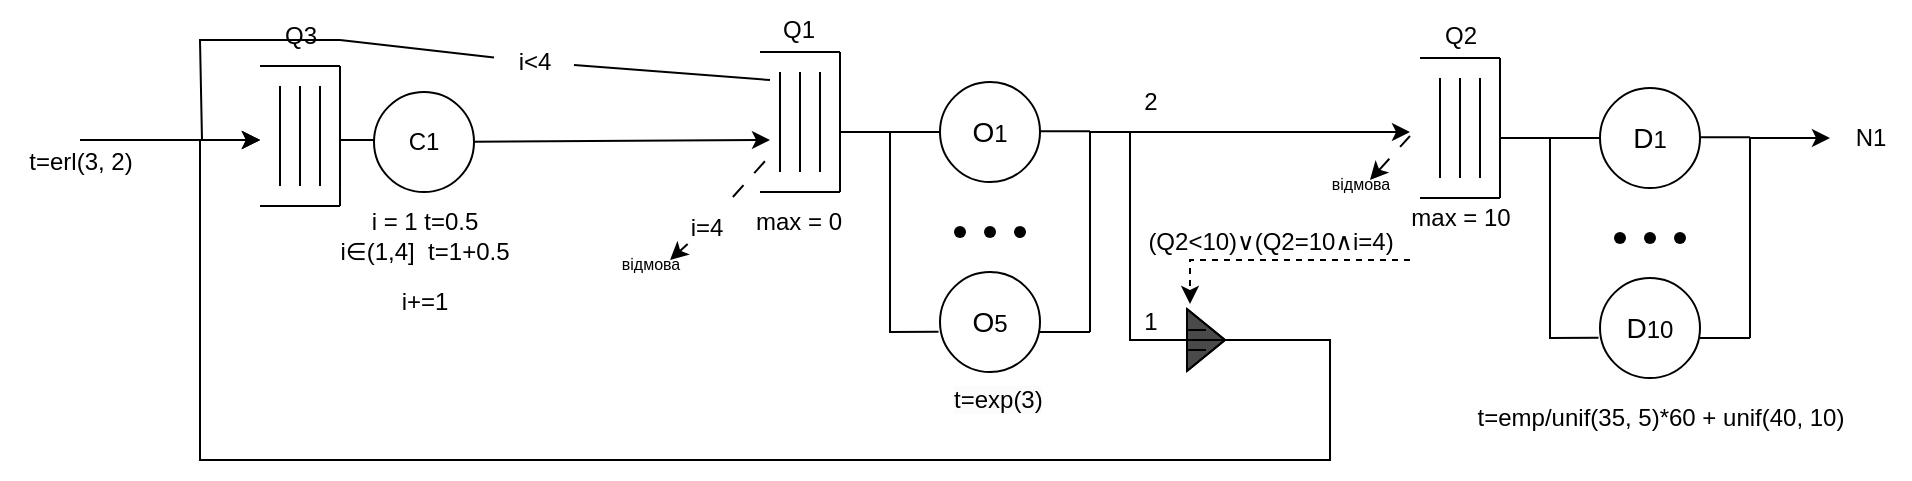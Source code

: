 <mxfile version="25.0.1">
  <diagram name="Page-1" id="ULaRkhMxWp2yV_usfq_J">
    <mxGraphModel dx="912" dy="-1760" grid="1" gridSize="10" guides="1" tooltips="1" connect="1" arrows="1" fold="1" page="1" pageScale="1" pageWidth="827" pageHeight="1169" math="0" shadow="0">
      <root>
        <mxCell id="0" />
        <mxCell id="1" parent="0" />
        <mxCell id="BLsJ6KAruF-YCEGzuVYO-10" value="t=erl(3, 2)" style="text;html=1;align=center;verticalAlign=middle;resizable=0;points=[];autosize=1;strokeColor=none;fillColor=none;" vertex="1" parent="1">
          <mxGeometry x="40" y="2736" width="80" height="30" as="geometry" />
        </mxCell>
        <mxCell id="BLsJ6KAruF-YCEGzuVYO-11" value="" style="group" vertex="1" connectable="0" parent="1">
          <mxGeometry x="420.0" y="2696" width="40" height="70" as="geometry" />
        </mxCell>
        <mxCell id="BLsJ6KAruF-YCEGzuVYO-12" value="" style="endArrow=none;html=1;rounded=0;strokeWidth=1;" edge="1" parent="BLsJ6KAruF-YCEGzuVYO-11">
          <mxGeometry width="50" height="50" relative="1" as="geometry">
            <mxPoint x="40" y="70" as="sourcePoint" />
            <mxPoint x="40" as="targetPoint" />
          </mxGeometry>
        </mxCell>
        <mxCell id="BLsJ6KAruF-YCEGzuVYO-13" value="" style="endArrow=none;html=1;rounded=0;" edge="1" parent="BLsJ6KAruF-YCEGzuVYO-11">
          <mxGeometry width="50" height="50" relative="1" as="geometry">
            <mxPoint as="sourcePoint" />
            <mxPoint x="40" as="targetPoint" />
          </mxGeometry>
        </mxCell>
        <mxCell id="BLsJ6KAruF-YCEGzuVYO-14" value="" style="endArrow=none;html=1;rounded=0;" edge="1" parent="BLsJ6KAruF-YCEGzuVYO-11">
          <mxGeometry width="50" height="50" relative="1" as="geometry">
            <mxPoint y="70" as="sourcePoint" />
            <mxPoint x="40" y="70" as="targetPoint" />
          </mxGeometry>
        </mxCell>
        <mxCell id="BLsJ6KAruF-YCEGzuVYO-15" value="" style="endArrow=none;html=1;rounded=0;strokeWidth=1;" edge="1" parent="BLsJ6KAruF-YCEGzuVYO-11">
          <mxGeometry width="50" height="50" relative="1" as="geometry">
            <mxPoint x="10" y="60" as="sourcePoint" />
            <mxPoint x="10" y="10" as="targetPoint" />
          </mxGeometry>
        </mxCell>
        <mxCell id="BLsJ6KAruF-YCEGzuVYO-16" value="" style="endArrow=none;html=1;rounded=0;strokeWidth=1;" edge="1" parent="BLsJ6KAruF-YCEGzuVYO-11">
          <mxGeometry width="50" height="50" relative="1" as="geometry">
            <mxPoint x="20" y="60" as="sourcePoint" />
            <mxPoint x="20" y="10" as="targetPoint" />
          </mxGeometry>
        </mxCell>
        <mxCell id="BLsJ6KAruF-YCEGzuVYO-17" value="" style="endArrow=none;html=1;rounded=0;strokeWidth=1;" edge="1" parent="BLsJ6KAruF-YCEGzuVYO-11">
          <mxGeometry width="50" height="50" relative="1" as="geometry">
            <mxPoint x="30" y="60" as="sourcePoint" />
            <mxPoint x="30" y="10" as="targetPoint" />
          </mxGeometry>
        </mxCell>
        <mxCell id="BLsJ6KAruF-YCEGzuVYO-18" value="&lt;font style=&quot;font-size: 14px;&quot;&gt;O&lt;/font&gt;1" style="ellipse;whiteSpace=wrap;html=1;aspect=fixed;" vertex="1" parent="1">
          <mxGeometry x="510" y="2711" width="50" height="50" as="geometry" />
        </mxCell>
        <mxCell id="BLsJ6KAruF-YCEGzuVYO-19" value="&lt;font style=&quot;font-size: 14px;&quot;&gt;O&lt;/font&gt;5" style="ellipse;whiteSpace=wrap;html=1;aspect=fixed;" vertex="1" parent="1">
          <mxGeometry x="510" y="2806" width="50" height="50" as="geometry" />
        </mxCell>
        <mxCell id="BLsJ6KAruF-YCEGzuVYO-20" value="" style="endArrow=none;html=1;rounded=0;exitX=0;exitY=0.5;exitDx=0;exitDy=0;" edge="1" parent="1" source="BLsJ6KAruF-YCEGzuVYO-18">
          <mxGeometry width="50" height="50" relative="1" as="geometry">
            <mxPoint x="510" y="2666" as="sourcePoint" />
            <mxPoint x="460" y="2736" as="targetPoint" />
            <Array as="points">
              <mxPoint x="485" y="2736" />
            </Array>
          </mxGeometry>
        </mxCell>
        <mxCell id="BLsJ6KAruF-YCEGzuVYO-21" value="" style="endArrow=none;html=1;rounded=0;entryX=-0.015;entryY=0.598;entryDx=0;entryDy=0;entryPerimeter=0;" edge="1" parent="1" target="BLsJ6KAruF-YCEGzuVYO-19">
          <mxGeometry width="50" height="50" relative="1" as="geometry">
            <mxPoint x="485" y="2736" as="sourcePoint" />
            <mxPoint x="530" y="2726" as="targetPoint" />
            <Array as="points">
              <mxPoint x="485" y="2836" />
            </Array>
          </mxGeometry>
        </mxCell>
        <mxCell id="BLsJ6KAruF-YCEGzuVYO-22" value="" style="endArrow=none;html=1;rounded=0;" edge="1" parent="1">
          <mxGeometry width="50" height="50" relative="1" as="geometry">
            <mxPoint x="585" y="2836" as="sourcePoint" />
            <mxPoint x="585" y="2736" as="targetPoint" />
          </mxGeometry>
        </mxCell>
        <mxCell id="BLsJ6KAruF-YCEGzuVYO-23" value="" style="endArrow=none;html=1;rounded=0;exitX=1;exitY=0.5;exitDx=0;exitDy=0;" edge="1" parent="1">
          <mxGeometry width="50" height="50" relative="1" as="geometry">
            <mxPoint x="560" y="2735.65" as="sourcePoint" />
            <mxPoint x="585" y="2735.65" as="targetPoint" />
          </mxGeometry>
        </mxCell>
        <mxCell id="BLsJ6KAruF-YCEGzuVYO-24" value="" style="endArrow=none;html=1;rounded=0;exitX=1;exitY=0.5;exitDx=0;exitDy=0;" edge="1" parent="1">
          <mxGeometry width="50" height="50" relative="1" as="geometry">
            <mxPoint x="560" y="2836" as="sourcePoint" />
            <mxPoint x="585" y="2836" as="targetPoint" />
          </mxGeometry>
        </mxCell>
        <mxCell id="BLsJ6KAruF-YCEGzuVYO-25" value="" style="endArrow=none;html=1;rounded=0;endFill=0;startArrow=none;startFill=0;" edge="1" parent="1">
          <mxGeometry width="50" height="50" relative="1" as="geometry">
            <mxPoint x="227" y="2740" as="sourcePoint" />
            <mxPoint x="210" y="2740" as="targetPoint" />
          </mxGeometry>
        </mxCell>
        <mxCell id="BLsJ6KAruF-YCEGzuVYO-26" value="" style="group" vertex="1" connectable="0" parent="1">
          <mxGeometry x="510" y="2776" width="50" height="20" as="geometry" />
        </mxCell>
        <mxCell id="BLsJ6KAruF-YCEGzuVYO-27" value="" style="shape=waypoint;sketch=0;size=6;pointerEvents=1;points=[];fillColor=none;resizable=0;rotatable=0;perimeter=centerPerimeter;snapToPoint=1;" vertex="1" parent="BLsJ6KAruF-YCEGzuVYO-26">
          <mxGeometry x="15" width="20" height="20" as="geometry" />
        </mxCell>
        <mxCell id="BLsJ6KAruF-YCEGzuVYO-28" value="" style="shape=waypoint;sketch=0;size=6;pointerEvents=1;points=[];fillColor=none;resizable=0;rotatable=0;perimeter=centerPerimeter;snapToPoint=1;" vertex="1" parent="BLsJ6KAruF-YCEGzuVYO-26">
          <mxGeometry width="20" height="20" as="geometry" />
        </mxCell>
        <mxCell id="BLsJ6KAruF-YCEGzuVYO-29" value="" style="shape=waypoint;sketch=0;size=6;pointerEvents=1;points=[];fillColor=none;resizable=0;rotatable=0;perimeter=centerPerimeter;snapToPoint=1;" vertex="1" parent="BLsJ6KAruF-YCEGzuVYO-26">
          <mxGeometry x="30" width="20" height="20" as="geometry" />
        </mxCell>
        <mxCell id="BLsJ6KAruF-YCEGzuVYO-30" value="&lt;span style=&quot;font-family: Helvetica; font-size: 12px; font-style: normal; font-variant-ligatures: normal; font-variant-caps: normal; font-weight: 400; letter-spacing: normal; orphans: 2; text-align: center; text-indent: 0px; text-transform: none; widows: 2; word-spacing: 0px; -webkit-text-stroke-width: 0px; white-space: normal; background-color: rgb(251, 251, 251); text-decoration-thickness: initial; text-decoration-style: initial; text-decoration-color: initial; float: none; display: inline !important; color: rgb(0, 0, 0);&quot;&gt;t=exp(3)&lt;/span&gt;" style="text;whiteSpace=wrap;html=1;" vertex="1" parent="1">
          <mxGeometry x="515" y="2856" width="100" height="40" as="geometry" />
        </mxCell>
        <mxCell id="BLsJ6KAruF-YCEGzuVYO-31" value="&lt;div&gt;&lt;br&gt;&lt;/div&gt;i = 1 t=0.5&lt;div&gt;i∈(1,4]&amp;nbsp;&amp;nbsp;&lt;span style=&quot;background-color: initial;&quot;&gt;t=1+0.5&lt;/span&gt;&lt;/div&gt;" style="text;html=1;align=center;verticalAlign=middle;resizable=0;points=[];autosize=1;strokeColor=none;fillColor=none;" vertex="1" parent="1">
          <mxGeometry x="202" y="2751" width="100" height="60" as="geometry" />
        </mxCell>
        <mxCell id="BLsJ6KAruF-YCEGzuVYO-32" value="" style="endArrow=classic;html=1;rounded=0;dashed=1;" edge="1" parent="1">
          <mxGeometry width="50" height="50" relative="1" as="geometry">
            <mxPoint x="745" y="2800" as="sourcePoint" />
            <mxPoint x="635" y="2822" as="targetPoint" />
            <Array as="points">
              <mxPoint x="635" y="2800" />
            </Array>
          </mxGeometry>
        </mxCell>
        <mxCell id="BLsJ6KAruF-YCEGzuVYO-33" value="" style="shape=flexArrow;endArrow=classic;html=1;rounded=0;fillColor=#4A4A4A;" edge="1" parent="1">
          <mxGeometry width="50" height="50" relative="1" as="geometry">
            <mxPoint x="633" y="2840" as="sourcePoint" />
            <mxPoint x="653" y="2840" as="targetPoint" />
            <Array as="points">
              <mxPoint x="643" y="2840" />
            </Array>
          </mxGeometry>
        </mxCell>
        <mxCell id="BLsJ6KAruF-YCEGzuVYO-34" value="" style="endArrow=classic;html=1;rounded=0;endFill=1;startArrow=classic;startFill=1;" edge="1" parent="1">
          <mxGeometry width="50" height="50" relative="1" as="geometry">
            <mxPoint x="745" y="2736" as="sourcePoint" />
            <mxPoint x="170" y="2740" as="targetPoint" />
            <Array as="points">
              <mxPoint x="585" y="2736" />
              <mxPoint x="605" y="2736" />
              <mxPoint x="605" y="2840" />
              <mxPoint x="705" y="2840" />
              <mxPoint x="705" y="2900" />
              <mxPoint x="465" y="2900" />
              <mxPoint x="140" y="2900" />
              <mxPoint x="140" y="2740" />
            </Array>
          </mxGeometry>
        </mxCell>
        <mxCell id="BLsJ6KAruF-YCEGzuVYO-35" value="&lt;font style=&quot;font-size: 8px;&quot;&gt;відмова&lt;/font&gt;" style="text;html=1;align=center;verticalAlign=middle;resizable=0;points=[];autosize=1;strokeColor=none;fillColor=none;" vertex="1" parent="1">
          <mxGeometry x="340" y="2786" width="50" height="30" as="geometry" />
        </mxCell>
        <mxCell id="BLsJ6KAruF-YCEGzuVYO-36" value="&lt;div&gt;(Q2&amp;lt;10)∨(Q2=10∧i=4)&lt;/div&gt;" style="text;html=1;align=center;verticalAlign=middle;resizable=0;points=[];autosize=1;strokeColor=none;fillColor=none;" vertex="1" parent="1">
          <mxGeometry x="605" y="2776" width="140" height="30" as="geometry" />
        </mxCell>
        <mxCell id="BLsJ6KAruF-YCEGzuVYO-37" value="1" style="text;html=1;align=center;verticalAlign=middle;resizable=0;points=[];autosize=1;strokeColor=none;fillColor=none;" vertex="1" parent="1">
          <mxGeometry x="600" y="2816" width="30" height="30" as="geometry" />
        </mxCell>
        <mxCell id="BLsJ6KAruF-YCEGzuVYO-38" value="Q1" style="text;html=1;align=center;verticalAlign=middle;resizable=0;points=[];autosize=1;strokeColor=none;fillColor=none;" vertex="1" parent="1">
          <mxGeometry x="419" y="2670" width="40" height="30" as="geometry" />
        </mxCell>
        <mxCell id="BLsJ6KAruF-YCEGzuVYO-39" value="2" style="text;html=1;align=center;verticalAlign=middle;resizable=0;points=[];autosize=1;strokeColor=none;fillColor=none;" vertex="1" parent="1">
          <mxGeometry x="600" y="2706" width="30" height="30" as="geometry" />
        </mxCell>
        <mxCell id="BLsJ6KAruF-YCEGzuVYO-40" value="" style="group" vertex="1" connectable="0" parent="1">
          <mxGeometry x="735" y="2673" width="260" height="221" as="geometry" />
        </mxCell>
        <mxCell id="BLsJ6KAruF-YCEGzuVYO-41" value="" style="group" vertex="1" connectable="0" parent="BLsJ6KAruF-YCEGzuVYO-40">
          <mxGeometry x="15.0" y="26" width="40" height="70" as="geometry" />
        </mxCell>
        <mxCell id="BLsJ6KAruF-YCEGzuVYO-42" value="" style="endArrow=none;html=1;rounded=0;strokeWidth=1;" edge="1" parent="BLsJ6KAruF-YCEGzuVYO-41">
          <mxGeometry width="50" height="50" relative="1" as="geometry">
            <mxPoint x="40" y="70" as="sourcePoint" />
            <mxPoint x="40" as="targetPoint" />
          </mxGeometry>
        </mxCell>
        <mxCell id="BLsJ6KAruF-YCEGzuVYO-43" value="" style="endArrow=none;html=1;rounded=0;" edge="1" parent="BLsJ6KAruF-YCEGzuVYO-41">
          <mxGeometry width="50" height="50" relative="1" as="geometry">
            <mxPoint as="sourcePoint" />
            <mxPoint x="40" as="targetPoint" />
          </mxGeometry>
        </mxCell>
        <mxCell id="BLsJ6KAruF-YCEGzuVYO-44" value="" style="endArrow=none;html=1;rounded=0;" edge="1" parent="BLsJ6KAruF-YCEGzuVYO-41">
          <mxGeometry width="50" height="50" relative="1" as="geometry">
            <mxPoint y="70" as="sourcePoint" />
            <mxPoint x="40" y="70" as="targetPoint" />
          </mxGeometry>
        </mxCell>
        <mxCell id="BLsJ6KAruF-YCEGzuVYO-45" value="" style="endArrow=none;html=1;rounded=0;strokeWidth=1;" edge="1" parent="BLsJ6KAruF-YCEGzuVYO-41">
          <mxGeometry width="50" height="50" relative="1" as="geometry">
            <mxPoint x="10" y="60" as="sourcePoint" />
            <mxPoint x="10" y="10" as="targetPoint" />
          </mxGeometry>
        </mxCell>
        <mxCell id="BLsJ6KAruF-YCEGzuVYO-46" value="" style="endArrow=none;html=1;rounded=0;strokeWidth=1;" edge="1" parent="BLsJ6KAruF-YCEGzuVYO-41">
          <mxGeometry width="50" height="50" relative="1" as="geometry">
            <mxPoint x="20" y="60" as="sourcePoint" />
            <mxPoint x="20" y="10" as="targetPoint" />
          </mxGeometry>
        </mxCell>
        <mxCell id="BLsJ6KAruF-YCEGzuVYO-47" value="" style="endArrow=none;html=1;rounded=0;strokeWidth=1;" edge="1" parent="BLsJ6KAruF-YCEGzuVYO-41">
          <mxGeometry width="50" height="50" relative="1" as="geometry">
            <mxPoint x="30" y="60" as="sourcePoint" />
            <mxPoint x="30" y="10" as="targetPoint" />
          </mxGeometry>
        </mxCell>
        <mxCell id="BLsJ6KAruF-YCEGzuVYO-48" value="" style="endArrow=none;html=1;rounded=0;strokeWidth=1;" edge="1" parent="BLsJ6KAruF-YCEGzuVYO-40">
          <mxGeometry width="50" height="50" relative="1" as="geometry">
            <mxPoint x="55.0" y="96" as="sourcePoint" />
            <mxPoint x="55.0" y="26" as="targetPoint" />
          </mxGeometry>
        </mxCell>
        <mxCell id="BLsJ6KAruF-YCEGzuVYO-49" value="" style="endArrow=none;html=1;rounded=0;strokeWidth=1;" edge="1" parent="BLsJ6KAruF-YCEGzuVYO-40">
          <mxGeometry width="50" height="50" relative="1" as="geometry">
            <mxPoint x="45.0" y="86" as="sourcePoint" />
            <mxPoint x="45.0" y="36" as="targetPoint" />
          </mxGeometry>
        </mxCell>
        <mxCell id="BLsJ6KAruF-YCEGzuVYO-50" value="&lt;span style=&quot;font-size: 14px;&quot;&gt;D&lt;/span&gt;1" style="ellipse;whiteSpace=wrap;html=1;aspect=fixed;" vertex="1" parent="BLsJ6KAruF-YCEGzuVYO-40">
          <mxGeometry x="105" y="41" width="50" height="50" as="geometry" />
        </mxCell>
        <mxCell id="BLsJ6KAruF-YCEGzuVYO-51" value="&lt;span style=&quot;font-size: 14px;&quot;&gt;D&lt;/span&gt;&lt;font&gt;10&lt;/font&gt;" style="ellipse;whiteSpace=wrap;html=1;aspect=fixed;" vertex="1" parent="BLsJ6KAruF-YCEGzuVYO-40">
          <mxGeometry x="105" y="136" width="50" height="50" as="geometry" />
        </mxCell>
        <mxCell id="BLsJ6KAruF-YCEGzuVYO-52" value="" style="endArrow=none;html=1;rounded=0;exitX=0;exitY=0.5;exitDx=0;exitDy=0;" edge="1" parent="BLsJ6KAruF-YCEGzuVYO-40" source="BLsJ6KAruF-YCEGzuVYO-50">
          <mxGeometry width="50" height="50" relative="1" as="geometry">
            <mxPoint x="105" y="-4" as="sourcePoint" />
            <mxPoint x="55" y="66" as="targetPoint" />
            <Array as="points">
              <mxPoint x="80" y="66" />
            </Array>
          </mxGeometry>
        </mxCell>
        <mxCell id="BLsJ6KAruF-YCEGzuVYO-53" value="" style="endArrow=none;html=1;rounded=0;entryX=-0.015;entryY=0.598;entryDx=0;entryDy=0;entryPerimeter=0;" edge="1" parent="BLsJ6KAruF-YCEGzuVYO-40" target="BLsJ6KAruF-YCEGzuVYO-51">
          <mxGeometry width="50" height="50" relative="1" as="geometry">
            <mxPoint x="80" y="66" as="sourcePoint" />
            <mxPoint x="125" y="56" as="targetPoint" />
            <Array as="points">
              <mxPoint x="80" y="166" />
            </Array>
          </mxGeometry>
        </mxCell>
        <mxCell id="BLsJ6KAruF-YCEGzuVYO-54" value="" style="endArrow=none;html=1;rounded=0;" edge="1" parent="BLsJ6KAruF-YCEGzuVYO-40">
          <mxGeometry width="50" height="50" relative="1" as="geometry">
            <mxPoint x="180" y="166" as="sourcePoint" />
            <mxPoint x="180" y="66" as="targetPoint" />
          </mxGeometry>
        </mxCell>
        <mxCell id="BLsJ6KAruF-YCEGzuVYO-55" value="" style="endArrow=none;html=1;rounded=0;exitX=1;exitY=0.5;exitDx=0;exitDy=0;" edge="1" parent="BLsJ6KAruF-YCEGzuVYO-40">
          <mxGeometry width="50" height="50" relative="1" as="geometry">
            <mxPoint x="155" y="65.65" as="sourcePoint" />
            <mxPoint x="180" y="65.65" as="targetPoint" />
          </mxGeometry>
        </mxCell>
        <mxCell id="BLsJ6KAruF-YCEGzuVYO-56" value="" style="endArrow=none;html=1;rounded=0;exitX=1;exitY=0.5;exitDx=0;exitDy=0;" edge="1" parent="BLsJ6KAruF-YCEGzuVYO-40">
          <mxGeometry width="50" height="50" relative="1" as="geometry">
            <mxPoint x="155" y="166" as="sourcePoint" />
            <mxPoint x="180" y="166" as="targetPoint" />
          </mxGeometry>
        </mxCell>
        <mxCell id="BLsJ6KAruF-YCEGzuVYO-57" value="" style="endArrow=none;html=1;rounded=0;endFill=0;startArrow=classic;startFill=1;" edge="1" parent="BLsJ6KAruF-YCEGzuVYO-40">
          <mxGeometry width="50" height="50" relative="1" as="geometry">
            <mxPoint x="220" y="66" as="sourcePoint" />
            <mxPoint x="180" y="66" as="targetPoint" />
          </mxGeometry>
        </mxCell>
        <mxCell id="BLsJ6KAruF-YCEGzuVYO-58" value="" style="group" vertex="1" connectable="0" parent="BLsJ6KAruF-YCEGzuVYO-40">
          <mxGeometry x="105" y="106" width="50" height="20" as="geometry" />
        </mxCell>
        <mxCell id="BLsJ6KAruF-YCEGzuVYO-59" value="" style="shape=waypoint;sketch=0;size=6;pointerEvents=1;points=[];fillColor=none;resizable=0;rotatable=0;perimeter=centerPerimeter;snapToPoint=1;" vertex="1" parent="BLsJ6KAruF-YCEGzuVYO-58">
          <mxGeometry x="15" width="20" height="20" as="geometry" />
        </mxCell>
        <mxCell id="BLsJ6KAruF-YCEGzuVYO-60" value="" style="shape=waypoint;sketch=0;size=6;pointerEvents=1;points=[];fillColor=none;resizable=0;rotatable=0;perimeter=centerPerimeter;snapToPoint=1;" vertex="1" parent="BLsJ6KAruF-YCEGzuVYO-58">
          <mxGeometry width="20" height="20" as="geometry" />
        </mxCell>
        <mxCell id="BLsJ6KAruF-YCEGzuVYO-61" value="" style="shape=waypoint;sketch=0;size=6;pointerEvents=1;points=[];fillColor=none;resizable=0;rotatable=0;perimeter=centerPerimeter;snapToPoint=1;" vertex="1" parent="BLsJ6KAruF-YCEGzuVYO-58">
          <mxGeometry x="30" width="20" height="20" as="geometry" />
        </mxCell>
        <mxCell id="BLsJ6KAruF-YCEGzuVYO-62" value="max = 10" style="text;html=1;align=center;verticalAlign=middle;resizable=0;points=[];autosize=1;strokeColor=none;fillColor=none;" vertex="1" parent="BLsJ6KAruF-YCEGzuVYO-40">
          <mxGeometry y="91" width="70" height="30" as="geometry" />
        </mxCell>
        <mxCell id="BLsJ6KAruF-YCEGzuVYO-63" value="Q2" style="text;html=1;align=center;verticalAlign=middle;resizable=0;points=[];autosize=1;strokeColor=none;fillColor=none;" vertex="1" parent="BLsJ6KAruF-YCEGzuVYO-40">
          <mxGeometry x="15" width="40" height="30" as="geometry" />
        </mxCell>
        <mxCell id="BLsJ6KAruF-YCEGzuVYO-64" value="t=emp/unif(35, 5)*60 + unif(40, 10)" style="text;html=1;align=center;verticalAlign=middle;resizable=0;points=[];autosize=1;strokeColor=none;fillColor=none;" vertex="1" parent="BLsJ6KAruF-YCEGzuVYO-40">
          <mxGeometry x="30" y="191" width="210" height="30" as="geometry" />
        </mxCell>
        <mxCell id="BLsJ6KAruF-YCEGzuVYO-65" value="N1" style="text;html=1;align=center;verticalAlign=middle;resizable=0;points=[];autosize=1;strokeColor=none;fillColor=none;" vertex="1" parent="BLsJ6KAruF-YCEGzuVYO-40">
          <mxGeometry x="220" y="51" width="40" height="30" as="geometry" />
        </mxCell>
        <mxCell id="BLsJ6KAruF-YCEGzuVYO-68" value="max = 0" style="text;html=1;align=center;verticalAlign=middle;resizable=0;points=[];autosize=1;strokeColor=none;fillColor=none;" vertex="1" parent="1">
          <mxGeometry x="404" y="2766" width="70" height="30" as="geometry" />
        </mxCell>
        <mxCell id="BLsJ6KAruF-YCEGzuVYO-69" value="" style="endArrow=none;html=1;rounded=0;startArrow=none;startFill=0;endFill=0;dashed=1;dashPattern=8 8;" edge="1" parent="1" source="BLsJ6KAruF-YCEGzuVYO-72">
          <mxGeometry width="50" height="50" relative="1" as="geometry">
            <mxPoint x="395" y="2830" as="sourcePoint" />
            <mxPoint x="423" y="2750" as="targetPoint" />
          </mxGeometry>
        </mxCell>
        <mxCell id="BLsJ6KAruF-YCEGzuVYO-70" value="" style="endArrow=classic;html=1;rounded=0;" edge="1" parent="1">
          <mxGeometry width="50" height="50" relative="1" as="geometry">
            <mxPoint x="210" y="2690" as="sourcePoint" />
            <mxPoint x="170" y="2740" as="targetPoint" />
            <Array as="points">
              <mxPoint x="140" y="2690" />
              <mxPoint x="141" y="2740" />
            </Array>
          </mxGeometry>
        </mxCell>
        <mxCell id="BLsJ6KAruF-YCEGzuVYO-71" value="" style="endArrow=none;html=1;rounded=0;startArrow=classic;startFill=1;endFill=0;dashed=1;dashPattern=8 8;" edge="1" parent="1">
          <mxGeometry width="50" height="50" relative="1" as="geometry">
            <mxPoint x="375" y="2800" as="sourcePoint" />
            <mxPoint x="383.828" y="2792" as="targetPoint" />
          </mxGeometry>
        </mxCell>
        <mxCell id="BLsJ6KAruF-YCEGzuVYO-72" value="i=4" style="text;html=1;align=center;verticalAlign=middle;resizable=0;points=[];autosize=1;strokeColor=none;fillColor=none;" vertex="1" parent="1">
          <mxGeometry x="373" y="2768.5" width="40" height="30" as="geometry" />
        </mxCell>
        <mxCell id="BLsJ6KAruF-YCEGzuVYO-73" value="i+=1" style="text;html=1;align=center;verticalAlign=middle;resizable=0;points=[];autosize=1;strokeColor=none;fillColor=none;" vertex="1" parent="1">
          <mxGeometry x="227" y="2806" width="50" height="30" as="geometry" />
        </mxCell>
        <mxCell id="BLsJ6KAruF-YCEGzuVYO-74" value="" style="endArrow=none;html=1;rounded=0;startArrow=none;startFill=0;endFill=0;" edge="1" parent="1" source="BLsJ6KAruF-YCEGzuVYO-75">
          <mxGeometry width="50" height="50" relative="1" as="geometry">
            <mxPoint x="425" y="2710" as="sourcePoint" />
            <mxPoint x="210" y="2690" as="targetPoint" />
            <Array as="points" />
          </mxGeometry>
        </mxCell>
        <mxCell id="BLsJ6KAruF-YCEGzuVYO-76" value="" style="endArrow=none;html=1;rounded=0;startArrow=classic;startFill=1;endFill=0;dashed=1;dashPattern=8 8;" edge="1" parent="1">
          <mxGeometry width="50" height="50" relative="1" as="geometry">
            <mxPoint x="725" y="2760" as="sourcePoint" />
            <mxPoint x="745" y="2738" as="targetPoint" />
          </mxGeometry>
        </mxCell>
        <mxCell id="BLsJ6KAruF-YCEGzuVYO-77" value="&lt;font style=&quot;font-size: 8px;&quot;&gt;відмова&lt;/font&gt;" style="text;html=1;align=center;verticalAlign=middle;resizable=0;points=[];autosize=1;strokeColor=none;fillColor=none;" vertex="1" parent="1">
          <mxGeometry x="695" y="2746" width="50" height="30" as="geometry" />
        </mxCell>
        <mxCell id="BLsJ6KAruF-YCEGzuVYO-78" value="" style="group" vertex="1" connectable="0" parent="1">
          <mxGeometry x="170.0" y="2703" width="40" height="70" as="geometry" />
        </mxCell>
        <mxCell id="BLsJ6KAruF-YCEGzuVYO-79" value="" style="endArrow=none;html=1;rounded=0;strokeWidth=1;" edge="1" parent="BLsJ6KAruF-YCEGzuVYO-78">
          <mxGeometry width="50" height="50" relative="1" as="geometry">
            <mxPoint x="40" y="70" as="sourcePoint" />
            <mxPoint x="40" as="targetPoint" />
          </mxGeometry>
        </mxCell>
        <mxCell id="BLsJ6KAruF-YCEGzuVYO-80" value="" style="endArrow=none;html=1;rounded=0;" edge="1" parent="BLsJ6KAruF-YCEGzuVYO-78">
          <mxGeometry width="50" height="50" relative="1" as="geometry">
            <mxPoint as="sourcePoint" />
            <mxPoint x="40" as="targetPoint" />
          </mxGeometry>
        </mxCell>
        <mxCell id="BLsJ6KAruF-YCEGzuVYO-81" value="" style="endArrow=none;html=1;rounded=0;" edge="1" parent="BLsJ6KAruF-YCEGzuVYO-78">
          <mxGeometry width="50" height="50" relative="1" as="geometry">
            <mxPoint y="70" as="sourcePoint" />
            <mxPoint x="40" y="70" as="targetPoint" />
          </mxGeometry>
        </mxCell>
        <mxCell id="BLsJ6KAruF-YCEGzuVYO-82" value="" style="endArrow=none;html=1;rounded=0;strokeWidth=1;" edge="1" parent="BLsJ6KAruF-YCEGzuVYO-78">
          <mxGeometry width="50" height="50" relative="1" as="geometry">
            <mxPoint x="10" y="60" as="sourcePoint" />
            <mxPoint x="10" y="10" as="targetPoint" />
          </mxGeometry>
        </mxCell>
        <mxCell id="BLsJ6KAruF-YCEGzuVYO-83" value="" style="endArrow=none;html=1;rounded=0;strokeWidth=1;" edge="1" parent="BLsJ6KAruF-YCEGzuVYO-78">
          <mxGeometry width="50" height="50" relative="1" as="geometry">
            <mxPoint x="20" y="60" as="sourcePoint" />
            <mxPoint x="20" y="10" as="targetPoint" />
          </mxGeometry>
        </mxCell>
        <mxCell id="BLsJ6KAruF-YCEGzuVYO-84" value="" style="endArrow=none;html=1;rounded=0;strokeWidth=1;" edge="1" parent="BLsJ6KAruF-YCEGzuVYO-78">
          <mxGeometry width="50" height="50" relative="1" as="geometry">
            <mxPoint x="30" y="60" as="sourcePoint" />
            <mxPoint x="30" y="10" as="targetPoint" />
          </mxGeometry>
        </mxCell>
        <mxCell id="BLsJ6KAruF-YCEGzuVYO-86" value="" style="endArrow=none;html=1;rounded=0;endFill=0;startArrow=classic;startFill=1;" edge="1" parent="1" target="BLsJ6KAruF-YCEGzuVYO-85">
          <mxGeometry width="50" height="50" relative="1" as="geometry">
            <mxPoint x="425" y="2740" as="sourcePoint" />
            <mxPoint x="165" y="2740" as="targetPoint" />
          </mxGeometry>
        </mxCell>
        <mxCell id="BLsJ6KAruF-YCEGzuVYO-85" value="С1" style="ellipse;whiteSpace=wrap;html=1;aspect=fixed;" vertex="1" parent="1">
          <mxGeometry x="227" y="2716" width="50" height="50" as="geometry" />
        </mxCell>
        <mxCell id="BLsJ6KAruF-YCEGzuVYO-87" value="" style="endArrow=classic;html=1;rounded=0;" edge="1" parent="1">
          <mxGeometry width="50" height="50" relative="1" as="geometry">
            <mxPoint x="80" y="2740" as="sourcePoint" />
            <mxPoint x="170" y="2740" as="targetPoint" />
          </mxGeometry>
        </mxCell>
        <mxCell id="BLsJ6KAruF-YCEGzuVYO-89" value="" style="endArrow=none;html=1;rounded=0;startArrow=none;startFill=0;endFill=0;" edge="1" parent="1" target="BLsJ6KAruF-YCEGzuVYO-75">
          <mxGeometry width="50" height="50" relative="1" as="geometry">
            <mxPoint x="425" y="2710" as="sourcePoint" />
            <mxPoint x="210" y="2690" as="targetPoint" />
            <Array as="points" />
          </mxGeometry>
        </mxCell>
        <mxCell id="BLsJ6KAruF-YCEGzuVYO-75" value="i&amp;lt;4" style="text;html=1;align=center;verticalAlign=middle;resizable=0;points=[];autosize=1;strokeColor=none;fillColor=none;" vertex="1" parent="1">
          <mxGeometry x="287" y="2686" width="40" height="30" as="geometry" />
        </mxCell>
        <mxCell id="BLsJ6KAruF-YCEGzuVYO-91" value="Q3" style="text;html=1;align=center;verticalAlign=middle;resizable=0;points=[];autosize=1;strokeColor=none;fillColor=none;" vertex="1" parent="1">
          <mxGeometry x="170" y="2673" width="40" height="30" as="geometry" />
        </mxCell>
      </root>
    </mxGraphModel>
  </diagram>
</mxfile>
